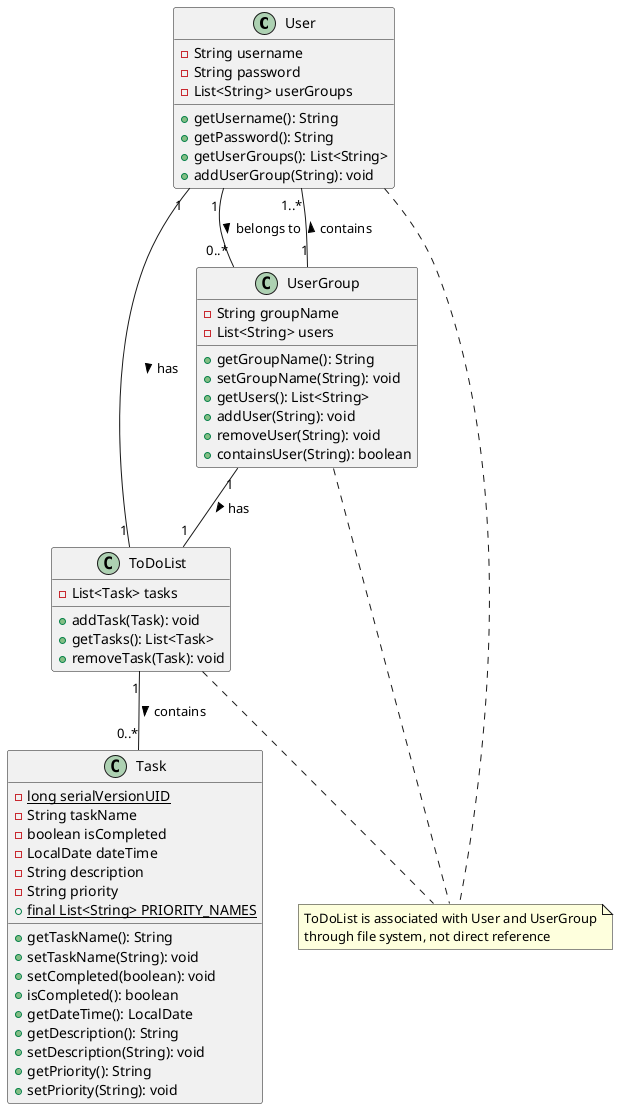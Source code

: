 @startuml Core Class Diagram

class User {
    - String username
    - String password
    - List<String> userGroups
    + getUsername(): String
    + getPassword(): String
    + getUserGroups(): List<String>
    + addUserGroup(String): void
}

class ToDoList {
    - List<Task> tasks
    + addTask(Task): void
    + getTasks(): List<Task>
    + removeTask(Task): void
}

class Task {
    - {static} long serialVersionUID
    - String taskName
    - boolean isCompleted
    - LocalDate dateTime
    - String description
    - String priority
    + {static} final List<String> PRIORITY_NAMES
    + getTaskName(): String
    + setTaskName(String): void
    + setCompleted(boolean): void
    + isCompleted(): boolean
    + getDateTime(): LocalDate
    + getDescription(): String
    + setDescription(String): void
    + getPriority(): String
    + setPriority(String): void
}

class UserGroup {
    - String groupName
    - List<String> users
    + getGroupName(): String
    + setGroupName(String): void
    + getUsers(): List<String>
    + addUser(String): void
    + removeUser(String): void
    + containsUser(String): boolean
}

User "1" -- "1" ToDoList : has >
UserGroup "1" -- "1" ToDoList : has >
ToDoList "1" -- "0..*" Task : contains >
User "1" -- "0..*" UserGroup : belongs to >
UserGroup "1" -- "1..*" User : contains >

note "ToDoList is associated with User and UserGroup\nthrough file system, not direct reference" as N1
User .. N1
UserGroup .. N1
ToDoList .. N1

@enduml